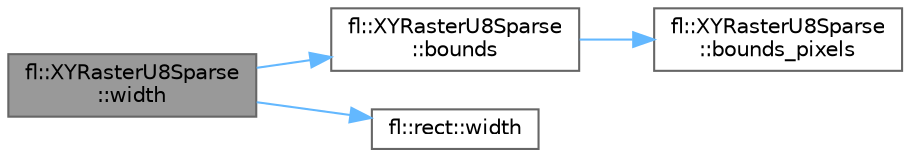 digraph "fl::XYRasterU8Sparse::width"
{
 // INTERACTIVE_SVG=YES
 // LATEX_PDF_SIZE
  bgcolor="transparent";
  edge [fontname=Helvetica,fontsize=10,labelfontname=Helvetica,labelfontsize=10];
  node [fontname=Helvetica,fontsize=10,shape=box,height=0.2,width=0.4];
  rankdir="LR";
  Node1 [id="Node000001",label="fl::XYRasterU8Sparse\l::width",height=0.2,width=0.4,color="gray40", fillcolor="grey60", style="filled", fontcolor="black",tooltip=" "];
  Node1 -> Node2 [id="edge1_Node000001_Node000002",color="steelblue1",style="solid",tooltip=" "];
  Node2 [id="Node000002",label="fl::XYRasterU8Sparse\l::bounds",height=0.2,width=0.4,color="grey40", fillcolor="white", style="filled",URL="$d1/d5c/classfl_1_1_x_y_raster_u8_sparse_af4fa9ea8d4da50d2550319ad1266b8a4.html#af4fa9ea8d4da50d2550319ad1266b8a4",tooltip=" "];
  Node2 -> Node3 [id="edge2_Node000002_Node000003",color="steelblue1",style="solid",tooltip=" "];
  Node3 [id="Node000003",label="fl::XYRasterU8Sparse\l::bounds_pixels",height=0.2,width=0.4,color="grey40", fillcolor="white", style="filled",URL="$d1/d5c/classfl_1_1_x_y_raster_u8_sparse_a9badb17a68e18781d2605fcba8786974.html#a9badb17a68e18781d2605fcba8786974",tooltip=" "];
  Node1 -> Node4 [id="edge3_Node000001_Node000004",color="steelblue1",style="solid",tooltip=" "];
  Node4 [id="Node000004",label="fl::rect::width",height=0.2,width=0.4,color="grey40", fillcolor="white", style="filled",URL="$d2/d48/structfl_1_1rect_a451231412415474d2a15782e52871372.html#a451231412415474d2a15782e52871372",tooltip=" "];
}
